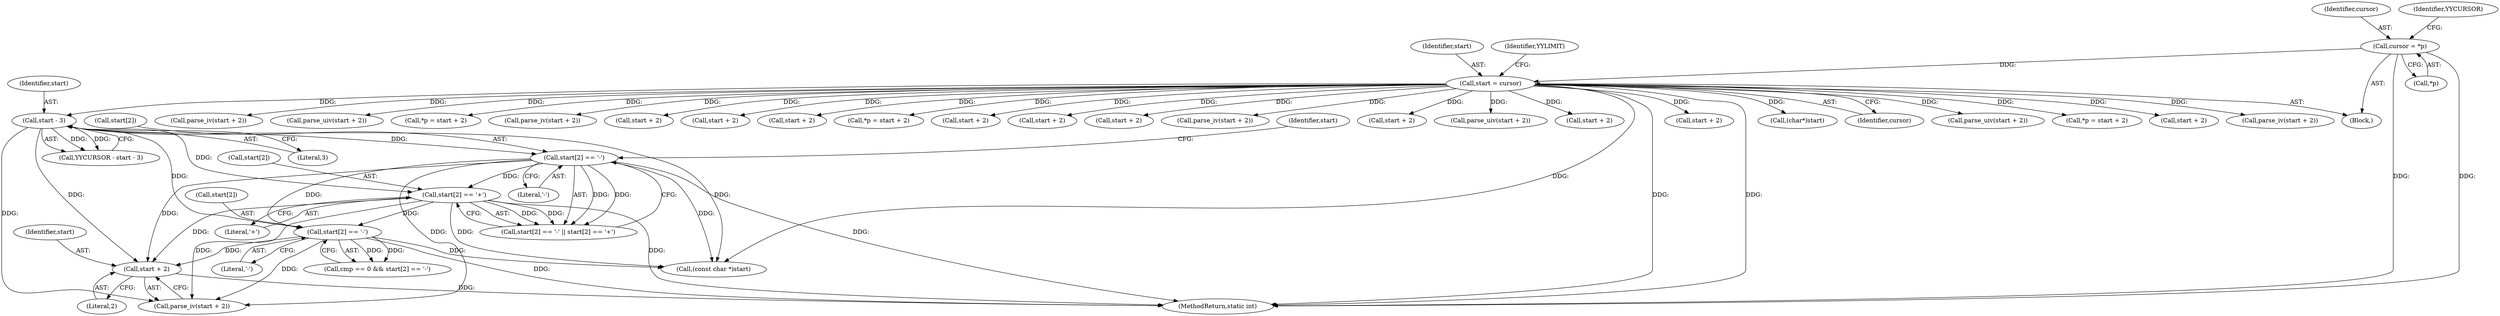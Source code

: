 digraph "0_php-src_1a23ebc1fff59bf480ca92963b36eba5c1b904c4@pointer" {
"1002120" [label="(Call,start + 2)"];
"1002048" [label="(Call,start - 3)"];
"1000144" [label="(Call,start = cursor)"];
"1000120" [label="(Call,cursor = *p)"];
"1002053" [label="(Call,start[2] == '-')"];
"1002058" [label="(Call,start[2] == '+')"];
"1002103" [label="(Call,start[2] == '-')"];
"1002471" [label="(MethodReturn,static int)"];
"1001334" [label="(Call,start + 2)"];
"1001903" [label="(Call,(char*)start)"];
"1000146" [label="(Identifier,cursor)"];
"1001168" [label="(Call,parse_uiv(start + 2))"];
"1000145" [label="(Identifier,start)"];
"1002048" [label="(Call,start - 3)"];
"1001347" [label="(Call,*p = start + 2)"];
"1002121" [label="(Identifier,start)"];
"1002058" [label="(Call,start[2] == '+')"];
"1001169" [label="(Call,start + 2)"];
"1002160" [label="(Call,parse_iv(start + 2))"];
"1002062" [label="(Literal,'+')"];
"1002272" [label="(Call,parse_iv(start + 2))"];
"1000492" [label="(Call,parse_uiv(start + 2))"];
"1000510" [label="(Call,*p = start + 2)"];
"1002052" [label="(Call,start[2] == '-' || start[2] == '+')"];
"1002414" [label="(Call,parse_iv(start + 2))"];
"1002415" [label="(Call,start + 2)"];
"1002161" [label="(Call,start + 2)"];
"1000122" [label="(Call,*p)"];
"1002059" [label="(Call,start[2])"];
"1002054" [label="(Call,start[2])"];
"1000121" [label="(Identifier,cursor)"];
"1002107" [label="(Literal,'-')"];
"1002053" [label="(Call,start[2] == '-')"];
"1000144" [label="(Call,start = cursor)"];
"1001035" [label="(Call,start + 2)"];
"1001182" [label="(Call,*p = start + 2)"];
"1002046" [label="(Call,YYCURSOR - start - 3)"];
"1000126" [label="(Identifier,YYCURSOR)"];
"1002273" [label="(Call,start + 2)"];
"1002099" [label="(Call,cmp == 0 && start[2] == '-')"];
"1002104" [label="(Call,start[2])"];
"1001692" [label="(Call,(const char *)start)"];
"1000111" [label="(Block,)"];
"1002060" [label="(Identifier,start)"];
"1002103" [label="(Call,start[2] == '-')"];
"1002120" [label="(Call,start + 2)"];
"1000153" [label="(Identifier,YYLIMIT)"];
"1002057" [label="(Literal,'-')"];
"1000120" [label="(Call,cursor = *p)"];
"1001185" [label="(Call,start + 2)"];
"1001350" [label="(Call,start + 2)"];
"1002049" [label="(Identifier,start)"];
"1002122" [label="(Literal,2)"];
"1001034" [label="(Call,parse_iv(start + 2))"];
"1000513" [label="(Call,start + 2)"];
"1001333" [label="(Call,parse_uiv(start + 2))"];
"1002119" [label="(Call,parse_iv(start + 2))"];
"1002050" [label="(Literal,3)"];
"1000493" [label="(Call,start + 2)"];
"1002120" -> "1002119"  [label="AST: "];
"1002120" -> "1002122"  [label="CFG: "];
"1002121" -> "1002120"  [label="AST: "];
"1002122" -> "1002120"  [label="AST: "];
"1002119" -> "1002120"  [label="CFG: "];
"1002120" -> "1002471"  [label="DDG: "];
"1002048" -> "1002120"  [label="DDG: "];
"1002053" -> "1002120"  [label="DDG: "];
"1002058" -> "1002120"  [label="DDG: "];
"1002103" -> "1002120"  [label="DDG: "];
"1002048" -> "1002046"  [label="AST: "];
"1002048" -> "1002050"  [label="CFG: "];
"1002049" -> "1002048"  [label="AST: "];
"1002050" -> "1002048"  [label="AST: "];
"1002046" -> "1002048"  [label="CFG: "];
"1002048" -> "1001692"  [label="DDG: "];
"1002048" -> "1002046"  [label="DDG: "];
"1002048" -> "1002046"  [label="DDG: "];
"1000144" -> "1002048"  [label="DDG: "];
"1002048" -> "1002053"  [label="DDG: "];
"1002048" -> "1002058"  [label="DDG: "];
"1002048" -> "1002103"  [label="DDG: "];
"1002048" -> "1002119"  [label="DDG: "];
"1000144" -> "1000111"  [label="AST: "];
"1000144" -> "1000146"  [label="CFG: "];
"1000145" -> "1000144"  [label="AST: "];
"1000146" -> "1000144"  [label="AST: "];
"1000153" -> "1000144"  [label="CFG: "];
"1000144" -> "1002471"  [label="DDG: "];
"1000144" -> "1002471"  [label="DDG: "];
"1000120" -> "1000144"  [label="DDG: "];
"1000144" -> "1000492"  [label="DDG: "];
"1000144" -> "1000493"  [label="DDG: "];
"1000144" -> "1000510"  [label="DDG: "];
"1000144" -> "1000513"  [label="DDG: "];
"1000144" -> "1001034"  [label="DDG: "];
"1000144" -> "1001035"  [label="DDG: "];
"1000144" -> "1001168"  [label="DDG: "];
"1000144" -> "1001169"  [label="DDG: "];
"1000144" -> "1001182"  [label="DDG: "];
"1000144" -> "1001185"  [label="DDG: "];
"1000144" -> "1001333"  [label="DDG: "];
"1000144" -> "1001334"  [label="DDG: "];
"1000144" -> "1001347"  [label="DDG: "];
"1000144" -> "1001350"  [label="DDG: "];
"1000144" -> "1001692"  [label="DDG: "];
"1000144" -> "1001903"  [label="DDG: "];
"1000144" -> "1002160"  [label="DDG: "];
"1000144" -> "1002161"  [label="DDG: "];
"1000144" -> "1002272"  [label="DDG: "];
"1000144" -> "1002273"  [label="DDG: "];
"1000144" -> "1002414"  [label="DDG: "];
"1000144" -> "1002415"  [label="DDG: "];
"1000120" -> "1000111"  [label="AST: "];
"1000120" -> "1000122"  [label="CFG: "];
"1000121" -> "1000120"  [label="AST: "];
"1000122" -> "1000120"  [label="AST: "];
"1000126" -> "1000120"  [label="CFG: "];
"1000120" -> "1002471"  [label="DDG: "];
"1000120" -> "1002471"  [label="DDG: "];
"1002053" -> "1002052"  [label="AST: "];
"1002053" -> "1002057"  [label="CFG: "];
"1002054" -> "1002053"  [label="AST: "];
"1002057" -> "1002053"  [label="AST: "];
"1002060" -> "1002053"  [label="CFG: "];
"1002052" -> "1002053"  [label="CFG: "];
"1002053" -> "1002471"  [label="DDG: "];
"1002053" -> "1001692"  [label="DDG: "];
"1002053" -> "1002052"  [label="DDG: "];
"1002053" -> "1002052"  [label="DDG: "];
"1002053" -> "1002058"  [label="DDG: "];
"1002053" -> "1002103"  [label="DDG: "];
"1002053" -> "1002119"  [label="DDG: "];
"1002058" -> "1002052"  [label="AST: "];
"1002058" -> "1002062"  [label="CFG: "];
"1002059" -> "1002058"  [label="AST: "];
"1002062" -> "1002058"  [label="AST: "];
"1002052" -> "1002058"  [label="CFG: "];
"1002058" -> "1002471"  [label="DDG: "];
"1002058" -> "1001692"  [label="DDG: "];
"1002058" -> "1002052"  [label="DDG: "];
"1002058" -> "1002052"  [label="DDG: "];
"1002058" -> "1002103"  [label="DDG: "];
"1002058" -> "1002119"  [label="DDG: "];
"1002103" -> "1002099"  [label="AST: "];
"1002103" -> "1002107"  [label="CFG: "];
"1002104" -> "1002103"  [label="AST: "];
"1002107" -> "1002103"  [label="AST: "];
"1002099" -> "1002103"  [label="CFG: "];
"1002103" -> "1002471"  [label="DDG: "];
"1002103" -> "1001692"  [label="DDG: "];
"1002103" -> "1002099"  [label="DDG: "];
"1002103" -> "1002099"  [label="DDG: "];
"1002103" -> "1002119"  [label="DDG: "];
}
